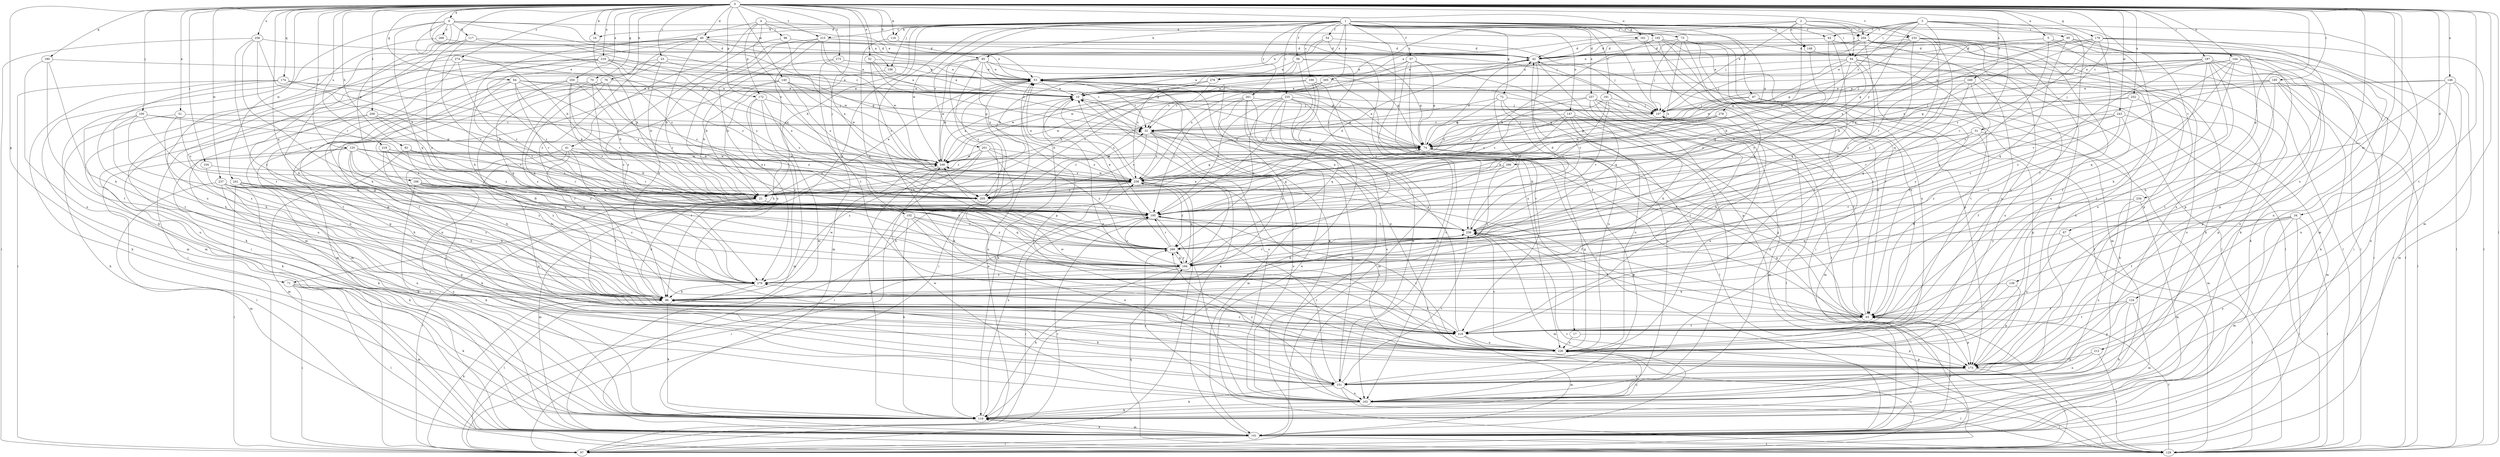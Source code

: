 strict digraph  {
0;
1;
2;
3;
4;
5;
6;
10;
16;
17;
21;
23;
31;
32;
34;
40;
41;
42;
51;
52;
53;
54;
57;
58;
62;
63;
64;
67;
70;
71;
72;
73;
74;
76;
82;
85;
86;
87;
94;
95;
96;
97;
100;
102;
104;
106;
107;
116;
117;
119;
124;
125;
129;
139;
140;
141;
144;
146;
147;
148;
151;
161;
162;
166;
172;
173;
174;
178;
180;
184;
185;
187;
191;
192;
195;
199;
201;
204;
205;
209;
212;
215;
216;
218;
219;
226;
233;
234;
235;
236;
237;
241;
243;
246;
249;
250;
252;
256;
257;
258;
261;
265;
266;
268;
269;
273;
274;
276;
278;
279;
0 -> 5  [label=a];
0 -> 6  [label=a];
0 -> 10  [label=a];
0 -> 16  [label=b];
0 -> 23  [label=c];
0 -> 31  [label=c];
0 -> 34  [label=d];
0 -> 40  [label=d];
0 -> 51  [label=e];
0 -> 52  [label=e];
0 -> 64  [label=g];
0 -> 67  [label=g];
0 -> 70  [label=g];
0 -> 71  [label=g];
0 -> 76  [label=h];
0 -> 82  [label=h];
0 -> 85  [label=h];
0 -> 100  [label=j];
0 -> 102  [label=j];
0 -> 104  [label=j];
0 -> 106  [label=j];
0 -> 116  [label=k];
0 -> 124  [label=l];
0 -> 125  [label=l];
0 -> 129  [label=l];
0 -> 139  [label=m];
0 -> 140  [label=m];
0 -> 141  [label=m];
0 -> 144  [label=n];
0 -> 146  [label=n];
0 -> 161  [label=o];
0 -> 166  [label=p];
0 -> 172  [label=p];
0 -> 174  [label=q];
0 -> 178  [label=q];
0 -> 180  [label=q];
0 -> 184  [label=q];
0 -> 185  [label=r];
0 -> 187  [label=r];
0 -> 209  [label=t];
0 -> 212  [label=t];
0 -> 215  [label=t];
0 -> 218  [label=u];
0 -> 219  [label=u];
0 -> 226  [label=u];
0 -> 233  [label=v];
0 -> 237  [label=w];
0 -> 241  [label=w];
0 -> 243  [label=w];
0 -> 249  [label=x];
0 -> 250  [label=x];
0 -> 252  [label=x];
0 -> 256  [label=x];
0 -> 273  [label=z];
0 -> 274  [label=z];
1 -> 16  [label=b];
1 -> 17  [label=b];
1 -> 21  [label=b];
1 -> 40  [label=d];
1 -> 54  [label=f];
1 -> 57  [label=f];
1 -> 58  [label=f];
1 -> 62  [label=f];
1 -> 71  [label=g];
1 -> 72  [label=g];
1 -> 73  [label=g];
1 -> 74  [label=g];
1 -> 85  [label=h];
1 -> 87  [label=i];
1 -> 94  [label=i];
1 -> 106  [label=j];
1 -> 107  [label=j];
1 -> 116  [label=k];
1 -> 147  [label=n];
1 -> 148  [label=n];
1 -> 191  [label=r];
1 -> 192  [label=r];
1 -> 199  [label=s];
1 -> 201  [label=s];
1 -> 204  [label=s];
1 -> 215  [label=t];
1 -> 226  [label=u];
1 -> 233  [label=v];
1 -> 234  [label=v];
1 -> 235  [label=v];
1 -> 246  [label=w];
1 -> 257  [label=x];
1 -> 261  [label=y];
1 -> 265  [label=y];
1 -> 276  [label=z];
2 -> 10  [label=a];
2 -> 94  [label=i];
2 -> 107  [label=j];
2 -> 148  [label=n];
2 -> 151  [label=n];
2 -> 184  [label=q];
2 -> 204  [label=s];
2 -> 258  [label=x];
2 -> 276  [label=z];
3 -> 62  [label=f];
3 -> 63  [label=f];
3 -> 94  [label=i];
3 -> 95  [label=i];
3 -> 141  [label=m];
3 -> 195  [label=r];
3 -> 204  [label=s];
3 -> 236  [label=v];
3 -> 266  [label=y];
3 -> 278  [label=z];
4 -> 41  [label=d];
4 -> 53  [label=e];
4 -> 86  [label=h];
4 -> 96  [label=i];
4 -> 161  [label=o];
4 -> 172  [label=p];
4 -> 216  [label=t];
5 -> 42  [label=d];
5 -> 97  [label=i];
5 -> 173  [label=p];
5 -> 258  [label=x];
5 -> 279  [label=z];
6 -> 21  [label=b];
6 -> 32  [label=c];
6 -> 107  [label=j];
6 -> 117  [label=k];
6 -> 119  [label=k];
6 -> 184  [label=q];
6 -> 204  [label=s];
6 -> 216  [label=t];
6 -> 246  [label=w];
6 -> 268  [label=y];
10 -> 107  [label=j];
10 -> 119  [label=k];
10 -> 162  [label=o];
16 -> 21  [label=b];
17 -> 173  [label=p];
17 -> 226  [label=u];
21 -> 32  [label=c];
21 -> 42  [label=d];
21 -> 53  [label=e];
21 -> 86  [label=h];
21 -> 97  [label=i];
21 -> 141  [label=m];
21 -> 184  [label=q];
21 -> 195  [label=r];
23 -> 21  [label=b];
23 -> 53  [label=e];
23 -> 74  [label=g];
23 -> 97  [label=i];
23 -> 279  [label=z];
31 -> 21  [label=b];
31 -> 63  [label=f];
31 -> 74  [label=g];
31 -> 141  [label=m];
31 -> 195  [label=r];
32 -> 74  [label=g];
32 -> 141  [label=m];
32 -> 151  [label=n];
32 -> 162  [label=o];
32 -> 205  [label=s];
32 -> 258  [label=x];
34 -> 63  [label=f];
34 -> 97  [label=i];
34 -> 129  [label=l];
34 -> 141  [label=m];
34 -> 162  [label=o];
34 -> 184  [label=q];
34 -> 236  [label=v];
40 -> 21  [label=b];
40 -> 42  [label=d];
40 -> 53  [label=e];
40 -> 97  [label=i];
40 -> 141  [label=m];
40 -> 173  [label=p];
40 -> 246  [label=w];
40 -> 269  [label=y];
41 -> 21  [label=b];
41 -> 119  [label=k];
41 -> 151  [label=n];
41 -> 195  [label=r];
41 -> 216  [label=t];
41 -> 246  [label=w];
41 -> 279  [label=z];
42 -> 53  [label=e];
42 -> 129  [label=l];
42 -> 184  [label=q];
42 -> 236  [label=v];
42 -> 246  [label=w];
51 -> 32  [label=c];
51 -> 86  [label=h];
51 -> 119  [label=k];
51 -> 205  [label=s];
52 -> 10  [label=a];
52 -> 32  [label=c];
52 -> 53  [label=e];
52 -> 205  [label=s];
53 -> 10  [label=a];
53 -> 32  [label=c];
53 -> 97  [label=i];
53 -> 205  [label=s];
54 -> 21  [label=b];
54 -> 42  [label=d];
54 -> 53  [label=e];
54 -> 226  [label=u];
57 -> 53  [label=e];
57 -> 74  [label=g];
57 -> 97  [label=i];
57 -> 173  [label=p];
57 -> 216  [label=t];
57 -> 258  [label=x];
58 -> 10  [label=a];
58 -> 53  [label=e];
58 -> 74  [label=g];
58 -> 162  [label=o];
58 -> 195  [label=r];
58 -> 258  [label=x];
62 -> 42  [label=d];
62 -> 119  [label=k];
62 -> 129  [label=l];
62 -> 184  [label=q];
62 -> 269  [label=y];
63 -> 42  [label=d];
63 -> 74  [label=g];
63 -> 173  [label=p];
63 -> 216  [label=t];
63 -> 236  [label=v];
64 -> 10  [label=a];
64 -> 21  [label=b];
64 -> 195  [label=r];
64 -> 205  [label=s];
64 -> 216  [label=t];
64 -> 236  [label=v];
64 -> 258  [label=x];
67 -> 129  [label=l];
67 -> 226  [label=u];
67 -> 269  [label=y];
70 -> 10  [label=a];
70 -> 141  [label=m];
70 -> 205  [label=s];
70 -> 269  [label=y];
70 -> 279  [label=z];
71 -> 86  [label=h];
71 -> 97  [label=i];
71 -> 119  [label=k];
71 -> 129  [label=l];
71 -> 141  [label=m];
72 -> 74  [label=g];
72 -> 107  [label=j];
72 -> 129  [label=l];
72 -> 226  [label=u];
72 -> 258  [label=x];
73 -> 42  [label=d];
73 -> 63  [label=f];
73 -> 107  [label=j];
73 -> 173  [label=p];
73 -> 184  [label=q];
73 -> 216  [label=t];
73 -> 258  [label=x];
74 -> 32  [label=c];
74 -> 42  [label=d];
74 -> 53  [label=e];
74 -> 173  [label=p];
74 -> 246  [label=w];
76 -> 10  [label=a];
76 -> 63  [label=f];
76 -> 184  [label=q];
76 -> 195  [label=r];
76 -> 216  [label=t];
82 -> 141  [label=m];
82 -> 184  [label=q];
82 -> 195  [label=r];
82 -> 246  [label=w];
85 -> 32  [label=c];
85 -> 53  [label=e];
85 -> 63  [label=f];
85 -> 74  [label=g];
85 -> 119  [label=k];
85 -> 173  [label=p];
85 -> 246  [label=w];
85 -> 258  [label=x];
86 -> 63  [label=f];
86 -> 119  [label=k];
86 -> 226  [label=u];
86 -> 246  [label=w];
87 -> 74  [label=g];
87 -> 107  [label=j];
87 -> 119  [label=k];
87 -> 173  [label=p];
94 -> 21  [label=b];
94 -> 53  [label=e];
94 -> 63  [label=f];
94 -> 107  [label=j];
94 -> 162  [label=o];
94 -> 195  [label=r];
94 -> 216  [label=t];
94 -> 246  [label=w];
95 -> 42  [label=d];
95 -> 129  [label=l];
95 -> 173  [label=p];
95 -> 184  [label=q];
95 -> 195  [label=r];
95 -> 216  [label=t];
96 -> 42  [label=d];
96 -> 258  [label=x];
96 -> 279  [label=z];
97 -> 53  [label=e];
97 -> 86  [label=h];
97 -> 195  [label=r];
97 -> 226  [label=u];
100 -> 32  [label=c];
100 -> 86  [label=h];
100 -> 184  [label=q];
100 -> 226  [label=u];
100 -> 246  [label=w];
100 -> 279  [label=z];
102 -> 97  [label=i];
102 -> 119  [label=k];
102 -> 151  [label=n];
102 -> 216  [label=t];
102 -> 236  [label=v];
102 -> 269  [label=y];
104 -> 86  [label=h];
104 -> 258  [label=x];
106 -> 10  [label=a];
106 -> 21  [label=b];
107 -> 32  [label=c];
107 -> 141  [label=m];
116 -> 42  [label=d];
116 -> 184  [label=q];
117 -> 42  [label=d];
117 -> 86  [label=h];
117 -> 205  [label=s];
117 -> 236  [label=v];
117 -> 269  [label=y];
119 -> 141  [label=m];
119 -> 226  [label=u];
119 -> 258  [label=x];
124 -> 63  [label=f];
124 -> 119  [label=k];
124 -> 141  [label=m];
124 -> 173  [label=p];
124 -> 216  [label=t];
125 -> 86  [label=h];
125 -> 119  [label=k];
125 -> 129  [label=l];
125 -> 184  [label=q];
125 -> 205  [label=s];
125 -> 246  [label=w];
125 -> 258  [label=x];
125 -> 269  [label=y];
125 -> 279  [label=z];
129 -> 53  [label=e];
129 -> 63  [label=f];
129 -> 184  [label=q];
139 -> 86  [label=h];
139 -> 173  [label=p];
139 -> 216  [label=t];
140 -> 10  [label=a];
140 -> 21  [label=b];
140 -> 74  [label=g];
140 -> 141  [label=m];
140 -> 151  [label=n];
140 -> 246  [label=w];
140 -> 258  [label=x];
141 -> 10  [label=a];
141 -> 63  [label=f];
141 -> 97  [label=i];
141 -> 119  [label=k];
141 -> 129  [label=l];
141 -> 236  [label=v];
144 -> 53  [label=e];
144 -> 63  [label=f];
144 -> 86  [label=h];
144 -> 97  [label=i];
144 -> 107  [label=j];
144 -> 184  [label=q];
144 -> 236  [label=v];
146 -> 10  [label=a];
146 -> 86  [label=h];
146 -> 107  [label=j];
146 -> 141  [label=m];
146 -> 151  [label=n];
146 -> 162  [label=o];
147 -> 32  [label=c];
147 -> 129  [label=l];
147 -> 141  [label=m];
147 -> 162  [label=o];
147 -> 205  [label=s];
147 -> 226  [label=u];
147 -> 258  [label=x];
148 -> 129  [label=l];
148 -> 269  [label=y];
151 -> 86  [label=h];
151 -> 107  [label=j];
151 -> 119  [label=k];
151 -> 129  [label=l];
151 -> 162  [label=o];
151 -> 195  [label=r];
151 -> 236  [label=v];
151 -> 269  [label=y];
161 -> 42  [label=d];
161 -> 97  [label=i];
161 -> 129  [label=l];
162 -> 53  [label=e];
162 -> 74  [label=g];
162 -> 119  [label=k];
162 -> 129  [label=l];
162 -> 246  [label=w];
162 -> 269  [label=y];
166 -> 119  [label=k];
166 -> 162  [label=o];
166 -> 195  [label=r];
166 -> 205  [label=s];
166 -> 216  [label=t];
166 -> 269  [label=y];
166 -> 279  [label=z];
172 -> 86  [label=h];
172 -> 107  [label=j];
172 -> 141  [label=m];
172 -> 205  [label=s];
172 -> 279  [label=z];
173 -> 53  [label=e];
173 -> 97  [label=i];
173 -> 151  [label=n];
173 -> 258  [label=x];
174 -> 10  [label=a];
174 -> 21  [label=b];
174 -> 97  [label=i];
174 -> 119  [label=k];
174 -> 216  [label=t];
174 -> 258  [label=x];
178 -> 42  [label=d];
178 -> 74  [label=g];
178 -> 129  [label=l];
178 -> 151  [label=n];
178 -> 173  [label=p];
178 -> 205  [label=s];
178 -> 258  [label=x];
178 -> 279  [label=z];
180 -> 53  [label=e];
180 -> 86  [label=h];
180 -> 216  [label=t];
180 -> 226  [label=u];
184 -> 10  [label=a];
184 -> 119  [label=k];
184 -> 195  [label=r];
184 -> 236  [label=v];
184 -> 269  [label=y];
184 -> 279  [label=z];
185 -> 10  [label=a];
185 -> 74  [label=g];
185 -> 119  [label=k];
185 -> 129  [label=l];
185 -> 173  [label=p];
185 -> 205  [label=s];
185 -> 216  [label=t];
187 -> 10  [label=a];
187 -> 21  [label=b];
187 -> 53  [label=e];
187 -> 63  [label=f];
187 -> 74  [label=g];
187 -> 97  [label=i];
187 -> 119  [label=k];
187 -> 129  [label=l];
187 -> 216  [label=t];
187 -> 226  [label=u];
187 -> 279  [label=z];
191 -> 63  [label=f];
191 -> 107  [label=j];
191 -> 195  [label=r];
191 -> 236  [label=v];
191 -> 258  [label=x];
192 -> 21  [label=b];
192 -> 42  [label=d];
192 -> 129  [label=l];
192 -> 141  [label=m];
192 -> 216  [label=t];
192 -> 226  [label=u];
195 -> 10  [label=a];
195 -> 74  [label=g];
195 -> 86  [label=h];
195 -> 97  [label=i];
195 -> 162  [label=o];
195 -> 236  [label=v];
199 -> 10  [label=a];
199 -> 162  [label=o];
199 -> 184  [label=q];
199 -> 205  [label=s];
199 -> 236  [label=v];
201 -> 97  [label=i];
201 -> 226  [label=u];
201 -> 246  [label=w];
201 -> 258  [label=x];
201 -> 269  [label=y];
201 -> 279  [label=z];
204 -> 10  [label=a];
204 -> 42  [label=d];
204 -> 53  [label=e];
204 -> 129  [label=l];
204 -> 151  [label=n];
204 -> 173  [label=p];
204 -> 226  [label=u];
204 -> 269  [label=y];
205 -> 32  [label=c];
209 -> 32  [label=c];
209 -> 119  [label=k];
209 -> 195  [label=r];
209 -> 226  [label=u];
209 -> 269  [label=y];
212 -> 129  [label=l];
212 -> 151  [label=n];
212 -> 173  [label=p];
215 -> 42  [label=d];
215 -> 74  [label=g];
215 -> 86  [label=h];
215 -> 107  [label=j];
215 -> 141  [label=m];
215 -> 226  [label=u];
215 -> 246  [label=w];
215 -> 279  [label=z];
216 -> 53  [label=e];
216 -> 141  [label=m];
216 -> 226  [label=u];
216 -> 246  [label=w];
218 -> 86  [label=h];
218 -> 236  [label=v];
218 -> 246  [label=w];
218 -> 258  [label=x];
218 -> 279  [label=z];
219 -> 10  [label=a];
219 -> 53  [label=e];
219 -> 119  [label=k];
219 -> 141  [label=m];
219 -> 151  [label=n];
219 -> 195  [label=r];
219 -> 205  [label=s];
219 -> 258  [label=x];
226 -> 10  [label=a];
226 -> 74  [label=g];
226 -> 173  [label=p];
226 -> 195  [label=r];
226 -> 236  [label=v];
226 -> 279  [label=z];
233 -> 42  [label=d];
233 -> 53  [label=e];
233 -> 74  [label=g];
233 -> 119  [label=k];
233 -> 162  [label=o];
233 -> 216  [label=t];
233 -> 226  [label=u];
233 -> 236  [label=v];
233 -> 269  [label=y];
234 -> 141  [label=m];
234 -> 162  [label=o];
234 -> 195  [label=r];
235 -> 21  [label=b];
235 -> 63  [label=f];
235 -> 74  [label=g];
235 -> 107  [label=j];
235 -> 119  [label=k];
235 -> 141  [label=m];
235 -> 184  [label=q];
235 -> 195  [label=r];
235 -> 246  [label=w];
235 -> 269  [label=y];
236 -> 10  [label=a];
236 -> 42  [label=d];
236 -> 63  [label=f];
236 -> 141  [label=m];
236 -> 269  [label=y];
237 -> 21  [label=b];
237 -> 86  [label=h];
237 -> 141  [label=m];
237 -> 162  [label=o];
237 -> 173  [label=p];
237 -> 236  [label=v];
237 -> 279  [label=z];
241 -> 21  [label=b];
241 -> 86  [label=h];
241 -> 97  [label=i];
241 -> 119  [label=k];
241 -> 151  [label=n];
241 -> 195  [label=r];
241 -> 205  [label=s];
241 -> 216  [label=t];
243 -> 32  [label=c];
243 -> 63  [label=f];
243 -> 141  [label=m];
243 -> 195  [label=r];
243 -> 269  [label=y];
243 -> 279  [label=z];
246 -> 10  [label=a];
246 -> 53  [label=e];
246 -> 119  [label=k];
246 -> 258  [label=x];
249 -> 10  [label=a];
249 -> 184  [label=q];
249 -> 226  [label=u];
249 -> 236  [label=v];
249 -> 279  [label=z];
250 -> 10  [label=a];
250 -> 21  [label=b];
250 -> 173  [label=p];
250 -> 184  [label=q];
250 -> 195  [label=r];
250 -> 236  [label=v];
252 -> 74  [label=g];
252 -> 107  [label=j];
252 -> 173  [label=p];
252 -> 279  [label=z];
256 -> 21  [label=b];
256 -> 42  [label=d];
256 -> 97  [label=i];
256 -> 195  [label=r];
256 -> 269  [label=y];
256 -> 279  [label=z];
257 -> 86  [label=h];
257 -> 107  [label=j];
257 -> 151  [label=n];
257 -> 162  [label=o];
257 -> 205  [label=s];
257 -> 216  [label=t];
257 -> 258  [label=x];
258 -> 21  [label=b];
258 -> 53  [label=e];
258 -> 63  [label=f];
258 -> 74  [label=g];
258 -> 86  [label=h];
258 -> 97  [label=i];
258 -> 184  [label=q];
258 -> 205  [label=s];
258 -> 246  [label=w];
258 -> 269  [label=y];
261 -> 86  [label=h];
261 -> 97  [label=i];
261 -> 107  [label=j];
261 -> 151  [label=n];
261 -> 162  [label=o];
261 -> 195  [label=r];
261 -> 205  [label=s];
265 -> 10  [label=a];
265 -> 21  [label=b];
265 -> 32  [label=c];
265 -> 162  [label=o];
266 -> 195  [label=r];
266 -> 258  [label=x];
266 -> 279  [label=z];
268 -> 42  [label=d];
268 -> 226  [label=u];
269 -> 42  [label=d];
269 -> 53  [label=e];
269 -> 184  [label=q];
269 -> 195  [label=r];
273 -> 21  [label=b];
273 -> 53  [label=e];
273 -> 74  [label=g];
273 -> 141  [label=m];
274 -> 53  [label=e];
274 -> 86  [label=h];
274 -> 141  [label=m];
274 -> 195  [label=r];
274 -> 205  [label=s];
276 -> 10  [label=a];
276 -> 32  [label=c];
276 -> 246  [label=w];
278 -> 32  [label=c];
278 -> 74  [label=g];
278 -> 86  [label=h];
278 -> 205  [label=s];
278 -> 246  [label=w];
279 -> 86  [label=h];
279 -> 129  [label=l];
}
